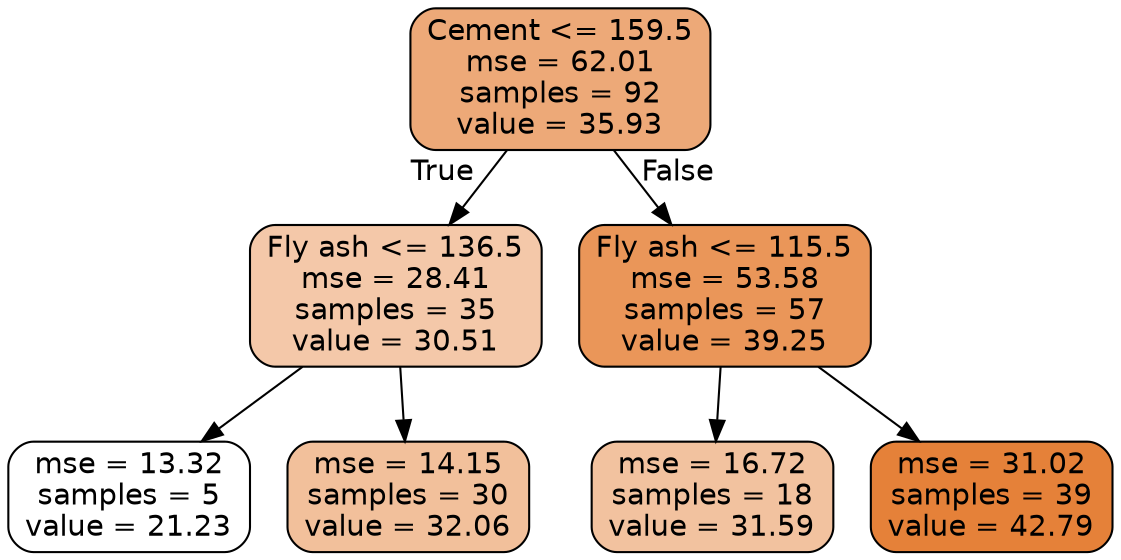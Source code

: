 digraph Tree {
node [shape=box, style="filled, rounded", color="black", fontname=helvetica] ;
edge [fontname=helvetica] ;
0 [label="Cement <= 159.5\nmse = 62.01\nsamples = 92\nvalue = 35.93", fillcolor="#e58139ae"] ;
1 [label="Fly ash <= 136.5\nmse = 28.41\nsamples = 35\nvalue = 30.51", fillcolor="#e581396e"] ;
0 -> 1 [labeldistance=2.5, labelangle=45, headlabel="True"] ;
2 [label="mse = 13.32\nsamples = 5\nvalue = 21.23", fillcolor="#e5813900"] ;
1 -> 2 ;
3 [label="mse = 14.15\nsamples = 30\nvalue = 32.06", fillcolor="#e5813980"] ;
1 -> 3 ;
4 [label="Fly ash <= 115.5\nmse = 53.58\nsamples = 57\nvalue = 39.25", fillcolor="#e58139d5"] ;
0 -> 4 [labeldistance=2.5, labelangle=-45, headlabel="False"] ;
5 [label="mse = 16.72\nsamples = 18\nvalue = 31.59", fillcolor="#e581397b"] ;
4 -> 5 ;
6 [label="mse = 31.02\nsamples = 39\nvalue = 42.79", fillcolor="#e58139ff"] ;
4 -> 6 ;
}
